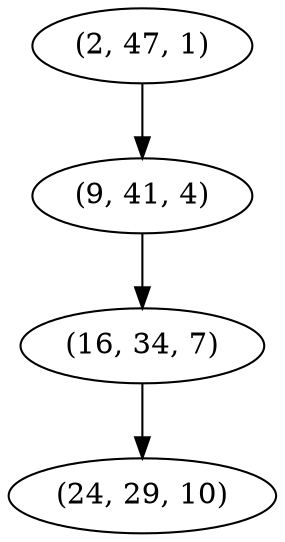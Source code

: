 digraph tree {
    "(2, 47, 1)";
    "(9, 41, 4)";
    "(16, 34, 7)";
    "(24, 29, 10)";
    "(2, 47, 1)" -> "(9, 41, 4)";
    "(9, 41, 4)" -> "(16, 34, 7)";
    "(16, 34, 7)" -> "(24, 29, 10)";
}
